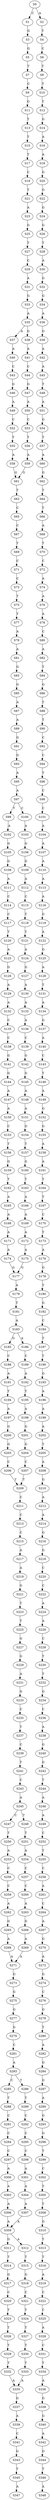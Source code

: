 strict digraph  {
	S0 -> S1 [ label = C ];
	S0 -> S2 [ label = A ];
	S1 -> S3 [ label = G ];
	S2 -> S4 [ label = T ];
	S3 -> S5 [ label = G ];
	S4 -> S6 [ label = C ];
	S5 -> S7 [ label = T ];
	S6 -> S8 [ label = T ];
	S7 -> S9 [ label = C ];
	S8 -> S10 [ label = T ];
	S9 -> S11 [ label = G ];
	S10 -> S12 [ label = T ];
	S11 -> S13 [ label = T ];
	S12 -> S14 [ label = G ];
	S13 -> S15 [ label = T ];
	S14 -> S16 [ label = A ];
	S15 -> S17 [ label = T ];
	S16 -> S18 [ label = A ];
	S17 -> S19 [ label = C ];
	S18 -> S20 [ label = G ];
	S19 -> S21 [ label = T ];
	S20 -> S22 [ label = G ];
	S21 -> S23 [ label = A ];
	S22 -> S24 [ label = G ];
	S23 -> S25 [ label = G ];
	S24 -> S26 [ label = G ];
	S25 -> S27 [ label = T ];
	S26 -> S28 [ label = T ];
	S27 -> S29 [ label = C ];
	S28 -> S30 [ label = A ];
	S29 -> S31 [ label = A ];
	S30 -> S32 [ label = G ];
	S31 -> S33 [ label = G ];
	S32 -> S34 [ label = G ];
	S33 -> S35 [ label = A ];
	S34 -> S36 [ label = A ];
	S35 -> S37 [ label = A ];
	S35 -> S38 [ label = G ];
	S36 -> S39 [ label = G ];
	S37 -> S40 [ label = A ];
	S38 -> S41 [ label = A ];
	S39 -> S42 [ label = A ];
	S40 -> S43 [ label = C ];
	S41 -> S44 [ label = C ];
	S42 -> S45 [ label = A ];
	S43 -> S46 [ label = G ];
	S44 -> S47 [ label = G ];
	S45 -> S48 [ label = T ];
	S46 -> S49 [ label = A ];
	S47 -> S50 [ label = A ];
	S48 -> S51 [ label = A ];
	S49 -> S52 [ label = C ];
	S50 -> S53 [ label = C ];
	S51 -> S54 [ label = G ];
	S52 -> S55 [ label = T ];
	S53 -> S56 [ label = T ];
	S54 -> S57 [ label = T ];
	S55 -> S58 [ label = A ];
	S56 -> S59 [ label = A ];
	S57 -> S60 [ label = A ];
	S58 -> S61 [ label = G ];
	S59 -> S61 [ label = G ];
	S60 -> S62 [ label = G ];
	S61 -> S63 [ label = T ];
	S62 -> S64 [ label = T ];
	S63 -> S65 [ label = C ];
	S64 -> S66 [ label = T ];
	S65 -> S67 [ label = C ];
	S66 -> S68 [ label = A ];
	S67 -> S69 [ label = T ];
	S68 -> S70 [ label = T ];
	S69 -> S71 [ label = C ];
	S70 -> S72 [ label = C ];
	S71 -> S73 [ label = C ];
	S72 -> S74 [ label = A ];
	S73 -> S75 [ label = T ];
	S74 -> S76 [ label = A ];
	S75 -> S77 [ label = T ];
	S76 -> S78 [ label = A ];
	S77 -> S79 [ label = A ];
	S78 -> S80 [ label = C ];
	S79 -> S81 [ label = A ];
	S80 -> S82 [ label = A ];
	S81 -> S83 [ label = G ];
	S82 -> S84 [ label = T ];
	S83 -> S85 [ label = G ];
	S84 -> S86 [ label = G ];
	S85 -> S87 [ label = A ];
	S86 -> S88 [ label = T ];
	S87 -> S89 [ label = A ];
	S88 -> S90 [ label = T ];
	S89 -> S91 [ label = G ];
	S90 -> S92 [ label = C ];
	S91 -> S93 [ label = G ];
	S92 -> S94 [ label = C ];
	S93 -> S95 [ label = A ];
	S94 -> S96 [ label = T ];
	S95 -> S97 [ label = A ];
	S96 -> S98 [ label = C ];
	S97 -> S99 [ label = T ];
	S97 -> S100 [ label = C ];
	S98 -> S101 [ label = C ];
	S99 -> S102 [ label = A ];
	S100 -> S103 [ label = A ];
	S101 -> S104 [ label = A ];
	S102 -> S105 [ label = G ];
	S103 -> S106 [ label = G ];
	S104 -> S107 [ label = A ];
	S105 -> S108 [ label = G ];
	S106 -> S109 [ label = G ];
	S107 -> S110 [ label = A ];
	S108 -> S111 [ label = A ];
	S109 -> S112 [ label = A ];
	S110 -> S113 [ label = A ];
	S111 -> S114 [ label = C ];
	S112 -> S115 [ label = C ];
	S113 -> S116 [ label = A ];
	S114 -> S117 [ label = C ];
	S115 -> S118 [ label = T ];
	S116 -> S119 [ label = G ];
	S117 -> S120 [ label = T ];
	S118 -> S121 [ label = T ];
	S119 -> S122 [ label = A ];
	S120 -> S123 [ label = A ];
	S121 -> S124 [ label = A ];
	S122 -> S125 [ label = G ];
	S123 -> S126 [ label = G ];
	S124 -> S127 [ label = G ];
	S125 -> S128 [ label = A ];
	S126 -> S129 [ label = A ];
	S127 -> S130 [ label = A ];
	S128 -> S131 [ label = T ];
	S129 -> S132 [ label = A ];
	S130 -> S133 [ label = A ];
	S131 -> S134 [ label = A ];
	S132 -> S135 [ label = C ];
	S133 -> S136 [ label = A ];
	S134 -> S137 [ label = G ];
	S135 -> S138 [ label = C ];
	S136 -> S139 [ label = C ];
	S137 -> S140 [ label = A ];
	S138 -> S141 [ label = G ];
	S139 -> S142 [ label = G ];
	S140 -> S143 [ label = C ];
	S141 -> S144 [ label = G ];
	S142 -> S145 [ label = G ];
	S143 -> S146 [ label = T ];
	S144 -> S147 [ label = A ];
	S145 -> S148 [ label = A ];
	S146 -> S149 [ label = A ];
	S147 -> S150 [ label = A ];
	S148 -> S151 [ label = A ];
	S149 -> S152 [ label = G ];
	S150 -> S153 [ label = C ];
	S151 -> S154 [ label = G ];
	S152 -> S155 [ label = G ];
	S153 -> S156 [ label = T ];
	S154 -> S157 [ label = T ];
	S155 -> S158 [ label = A ];
	S156 -> S159 [ label = G ];
	S157 -> S160 [ label = G ];
	S158 -> S161 [ label = A ];
	S159 -> S162 [ label = T ];
	S160 -> S163 [ label = T ];
	S161 -> S164 [ label = T ];
	S162 -> S165 [ label = A ];
	S163 -> S166 [ label = A ];
	S164 -> S167 [ label = T ];
	S165 -> S168 [ label = A ];
	S166 -> S169 [ label = A ];
	S167 -> S170 [ label = C ];
	S168 -> S171 [ label = A ];
	S169 -> S172 [ label = A ];
	S170 -> S173 [ label = T ];
	S171 -> S174 [ label = A ];
	S172 -> S175 [ label = A ];
	S173 -> S176 [ label = A ];
	S174 -> S177 [ label = G ];
	S175 -> S177 [ label = G ];
	S176 -> S178 [ label = G ];
	S177 -> S179 [ label = A ];
	S178 -> S180 [ label = T ];
	S179 -> S181 [ label = T ];
	S180 -> S182 [ label = G ];
	S181 -> S183 [ label = A ];
	S182 -> S184 [ label = C ];
	S183 -> S185 [ label = G ];
	S183 -> S186 [ label = A ];
	S184 -> S187 [ label = T ];
	S185 -> S188 [ label = C ];
	S186 -> S189 [ label = C ];
	S187 -> S190 [ label = T ];
	S188 -> S191 [ label = A ];
	S189 -> S192 [ label = A ];
	S190 -> S193 [ label = G ];
	S191 -> S194 [ label = T ];
	S192 -> S195 [ label = T ];
	S193 -> S196 [ label = A ];
	S194 -> S197 [ label = A ];
	S195 -> S198 [ label = A ];
	S196 -> S199 [ label = A ];
	S197 -> S200 [ label = G ];
	S198 -> S201 [ label = G ];
	S199 -> S202 [ label = A ];
	S200 -> S203 [ label = G ];
	S201 -> S204 [ label = G ];
	S202 -> S205 [ label = T ];
	S203 -> S206 [ label = C ];
	S204 -> S207 [ label = C ];
	S205 -> S208 [ label = A ];
	S206 -> S209 [ label = T ];
	S207 -> S209 [ label = T ];
	S208 -> S210 [ label = G ];
	S209 -> S211 [ label = C ];
	S210 -> S212 [ label = A ];
	S211 -> S213 [ label = C ];
	S212 -> S214 [ label = A ];
	S213 -> S215 [ label = C ];
	S214 -> S216 [ label = G ];
	S215 -> S217 [ label = A ];
	S216 -> S218 [ label = G ];
	S217 -> S219 [ label = A ];
	S218 -> S220 [ label = C ];
	S219 -> S221 [ label = G ];
	S220 -> S222 [ label = C ];
	S221 -> S223 [ label = T ];
	S222 -> S224 [ label = A ];
	S223 -> S225 [ label = T ];
	S224 -> S226 [ label = A ];
	S225 -> S227 [ label = G ];
	S226 -> S228 [ label = C ];
	S227 -> S229 [ label = G ];
	S228 -> S230 [ label = T ];
	S229 -> S231 [ label = A ];
	S230 -> S232 [ label = T ];
	S231 -> S233 [ label = G ];
	S232 -> S234 [ label = G ];
	S233 -> S235 [ label = C ];
	S234 -> S236 [ label = C ];
	S235 -> S237 [ label = T ];
	S236 -> S238 [ label = A ];
	S237 -> S239 [ label = C ];
	S238 -> S240 [ label = G ];
	S239 -> S241 [ label = T ];
	S240 -> S242 [ label = G ];
	S241 -> S243 [ label = C ];
	S242 -> S244 [ label = T ];
	S243 -> S245 [ label = A ];
	S244 -> S246 [ label = A ];
	S245 -> S247 [ label = C ];
	S245 -> S248 [ label = T ];
	S246 -> S249 [ label = A ];
	S247 -> S250 [ label = T ];
	S248 -> S251 [ label = T ];
	S249 -> S252 [ label = C ];
	S250 -> S253 [ label = A ];
	S251 -> S254 [ label = A ];
	S252 -> S255 [ label = T ];
	S253 -> S256 [ label = C ];
	S254 -> S257 [ label = C ];
	S255 -> S258 [ label = C ];
	S256 -> S259 [ label = C ];
	S257 -> S260 [ label = C ];
	S258 -> S261 [ label = A ];
	S259 -> S262 [ label = A ];
	S260 -> S263 [ label = A ];
	S261 -> S264 [ label = C ];
	S262 -> S265 [ label = G ];
	S263 -> S266 [ label = G ];
	S264 -> S267 [ label = A ];
	S265 -> S268 [ label = A ];
	S266 -> S269 [ label = A ];
	S267 -> S270 [ label = G ];
	S268 -> S271 [ label = A ];
	S269 -> S271 [ label = A ];
	S270 -> S272 [ label = A ];
	S271 -> S273 [ label = G ];
	S272 -> S274 [ label = G ];
	S273 -> S275 [ label = G ];
	S274 -> S276 [ label = C ];
	S275 -> S277 [ label = G ];
	S276 -> S278 [ label = G ];
	S277 -> S279 [ label = G ];
	S278 -> S280 [ label = T ];
	S279 -> S281 [ label = C ];
	S280 -> S282 [ label = A ];
	S281 -> S283 [ label = A ];
	S282 -> S284 [ label = G ];
	S283 -> S285 [ label = C ];
	S283 -> S286 [ label = T ];
	S284 -> S287 [ label = G ];
	S285 -> S288 [ label = T ];
	S286 -> S289 [ label = T ];
	S287 -> S290 [ label = A ];
	S288 -> S291 [ label = C ];
	S289 -> S292 [ label = C ];
	S290 -> S293 [ label = G ];
	S291 -> S294 [ label = C ];
	S292 -> S295 [ label = C ];
	S293 -> S296 [ label = G ];
	S294 -> S297 [ label = C ];
	S295 -> S298 [ label = C ];
	S296 -> S299 [ label = T ];
	S297 -> S300 [ label = A ];
	S298 -> S301 [ label = A ];
	S299 -> S302 [ label = C ];
	S300 -> S303 [ label = A ];
	S301 -> S304 [ label = A ];
	S302 -> S305 [ label = T ];
	S303 -> S306 [ label = A ];
	S304 -> S307 [ label = A ];
	S305 -> S308 [ label = T ];
	S306 -> S309 [ label = A ];
	S307 -> S309 [ label = A ];
	S308 -> S310 [ label = G ];
	S309 -> S311 [ label = G ];
	S309 -> S312 [ label = A ];
	S310 -> S313 [ label = T ];
	S311 -> S314 [ label = T ];
	S312 -> S315 [ label = T ];
	S313 -> S316 [ label = T ];
	S314 -> S317 [ label = G ];
	S315 -> S318 [ label = G ];
	S316 -> S319 [ label = A ];
	S317 -> S320 [ label = C ];
	S318 -> S321 [ label = C ];
	S319 -> S322 [ label = C ];
	S320 -> S323 [ label = T ];
	S321 -> S324 [ label = T ];
	S322 -> S325 [ label = C ];
	S323 -> S326 [ label = T ];
	S324 -> S327 [ label = T ];
	S325 -> S328 [ label = A ];
	S326 -> S329 [ label = T ];
	S327 -> S330 [ label = T ];
	S328 -> S331 [ label = C ];
	S329 -> S332 [ label = T ];
	S330 -> S333 [ label = T ];
	S331 -> S334 [ label = T ];
	S332 -> S335 [ label = A ];
	S333 -> S335 [ label = A ];
	S334 -> S336 [ label = A ];
	S335 -> S337 [ label = G ];
	S336 -> S338 [ label = G ];
	S337 -> S339 [ label = A ];
	S338 -> S340 [ label = G ];
	S339 -> S341 [ label = C ];
	S340 -> S342 [ label = A ];
	S341 -> S343 [ label = G ];
	S342 -> S344 [ label = G ];
	S343 -> S345 [ label = T ];
	S344 -> S346 [ label = T ];
	S345 -> S347 [ label = A ];
	S346 -> S348 [ label = A ];
}
